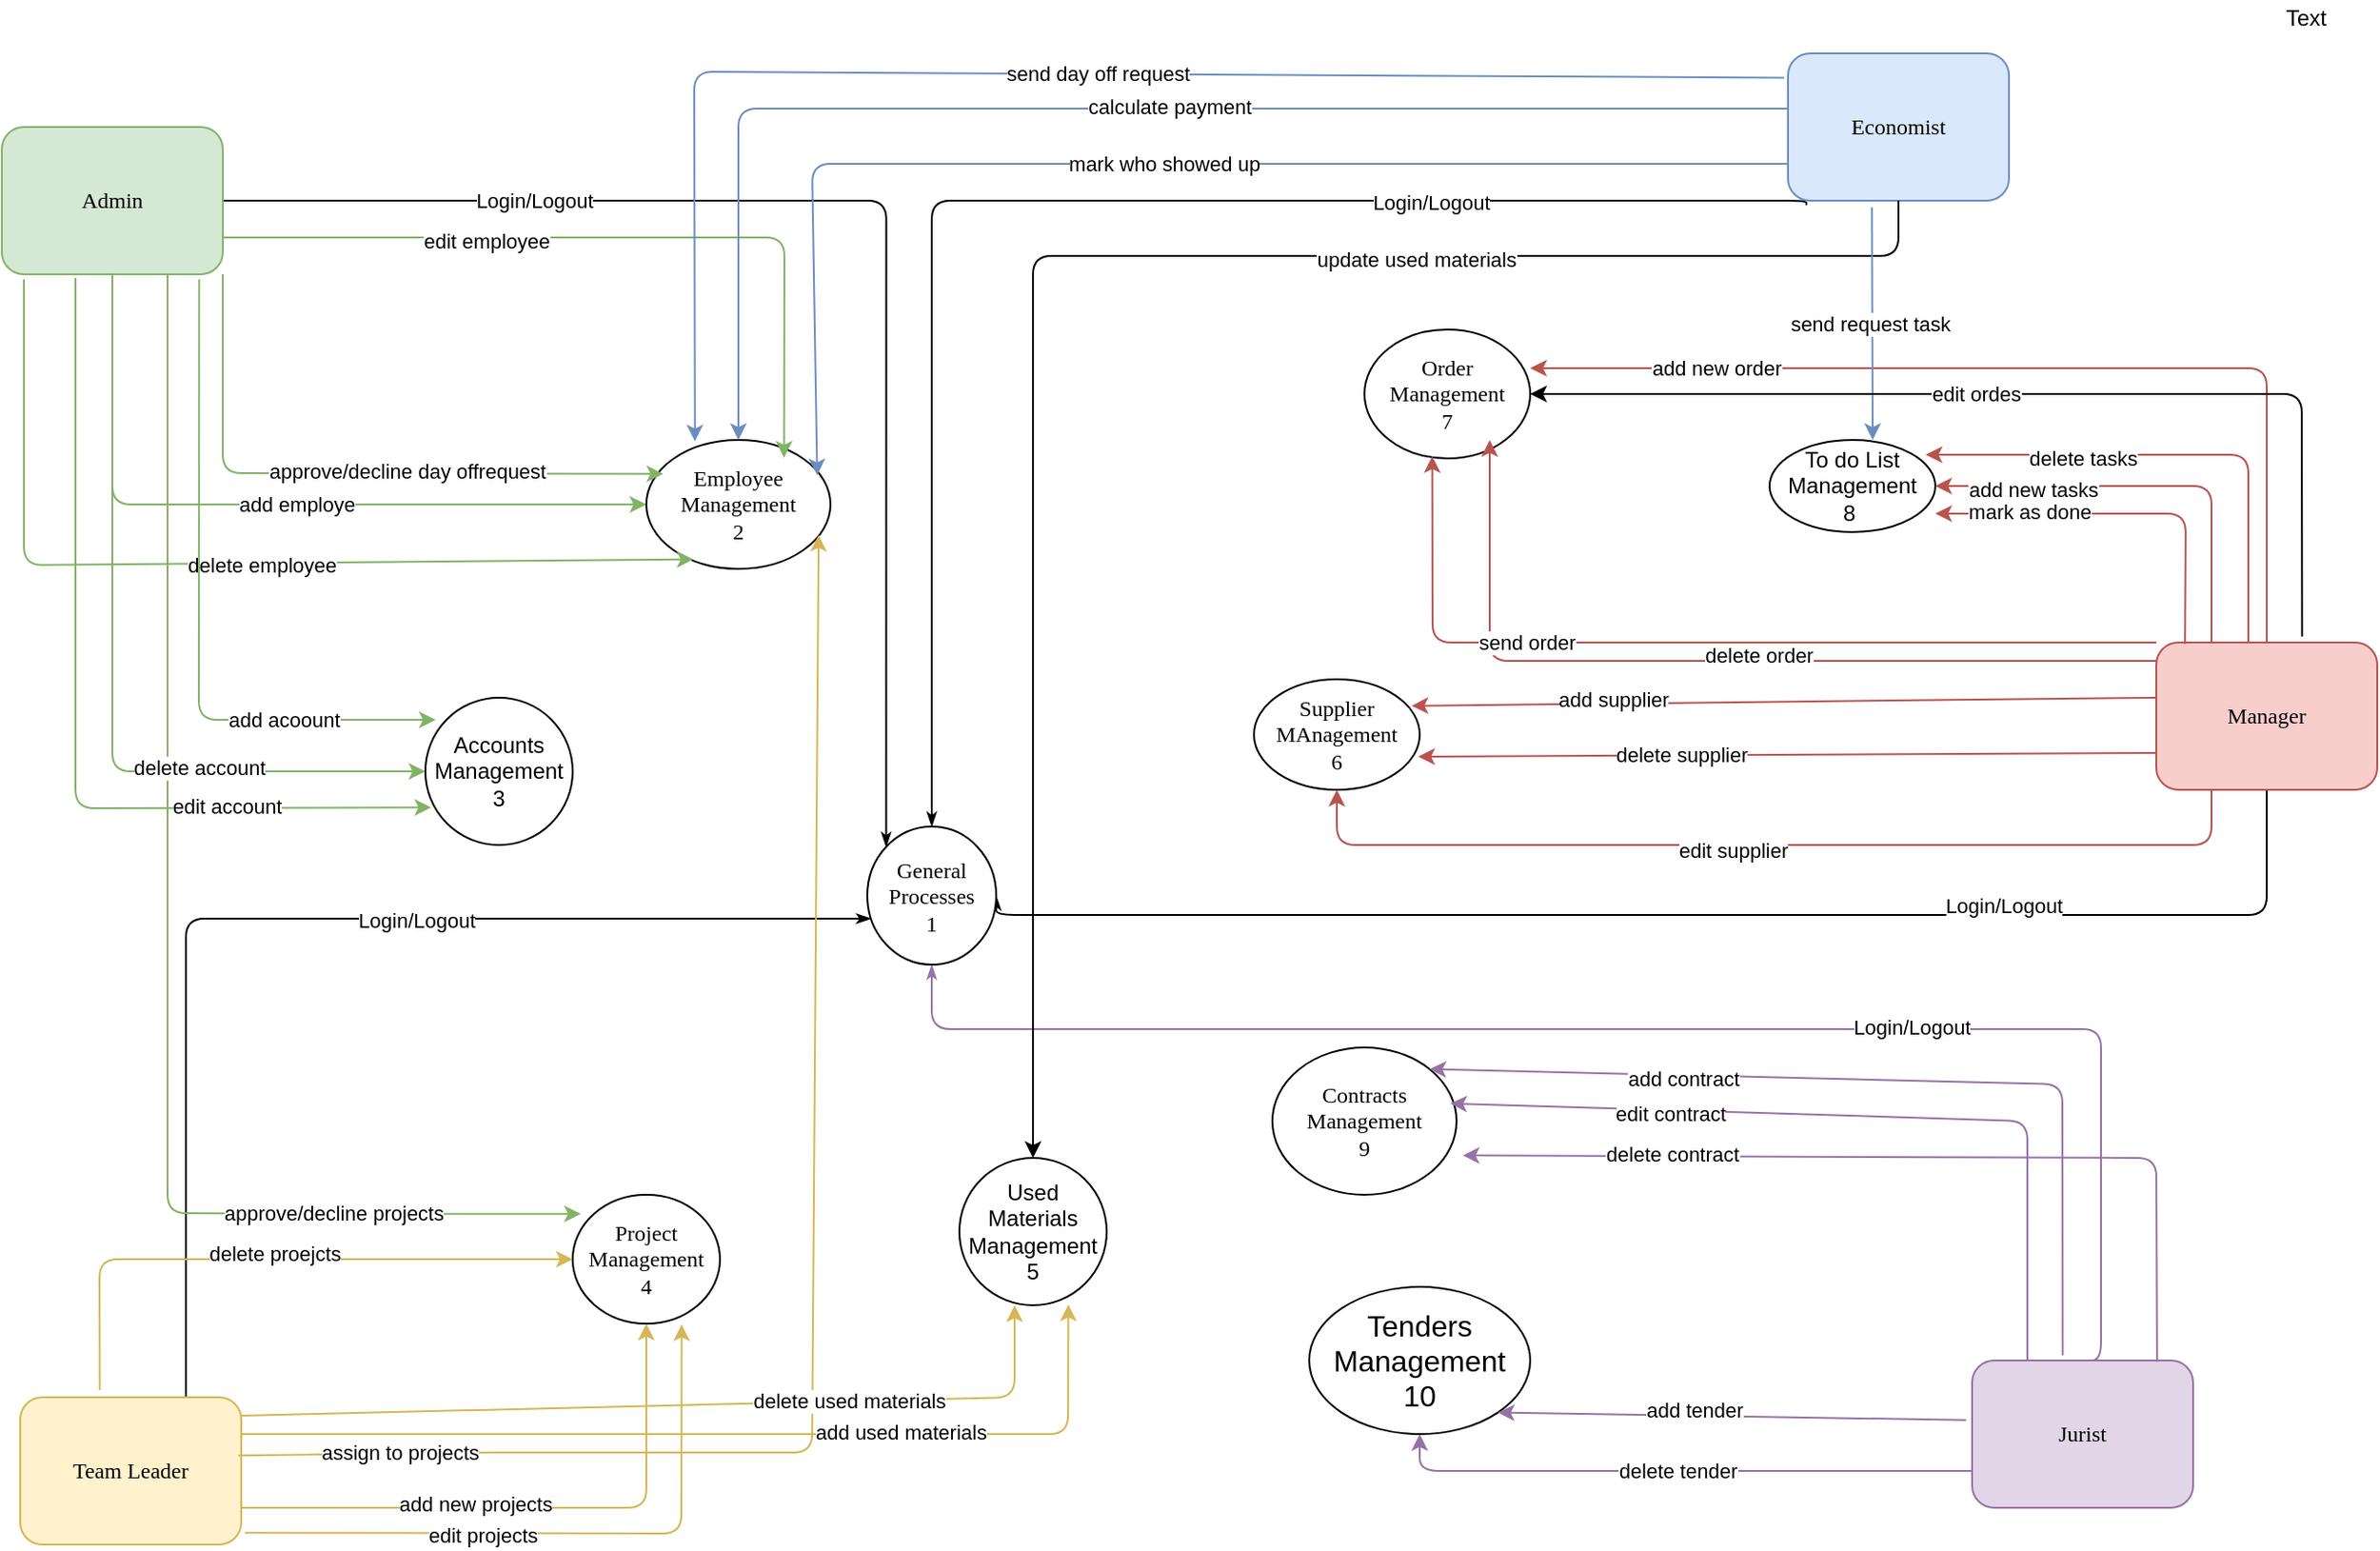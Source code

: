 <mxfile version="13.1.7" type="device"><diagram name="Page-1" id="8ce9d11a-91a2-4d17-14d8-a56ed91bf033"><mxGraphModel dx="1038" dy="1348" grid="1" gridSize="10" guides="1" tooltips="1" connect="1" arrows="1" fold="1" page="1" pageScale="1" pageWidth="1100" pageHeight="850" background="#ffffff" math="0" shadow="0"><root><mxCell id="0"/><mxCell id="1" parent="0"/><mxCell id="17ea667e15c223fc-29" style="edgeStyle=orthogonalEdgeStyle;rounded=1;html=1;labelBackgroundColor=none;startArrow=none;startFill=0;startSize=5;endArrow=classicThin;endFill=1;endSize=5;jettySize=auto;orthogonalLoop=1;strokeWidth=1;fontFamily=Verdana;fontSize=8;entryX=0;entryY=0;entryDx=0;entryDy=0;" parent="1" source="17ea667e15c223fc-2" target="17ea667e15c223fc-21" edge="1"><mxGeometry relative="1" as="geometry"/></mxCell><mxCell id="u9_Y3PM033BCgqTpTl6t-1" value="Login/Logout" style="edgeLabel;html=1;align=center;verticalAlign=middle;resizable=0;points=[];" vertex="1" connectable="0" parent="17ea667e15c223fc-29"><mxGeometry x="-0.129" y="-1" relative="1" as="geometry"><mxPoint x="-141" y="-1" as="offset"/></mxGeometry></mxCell><mxCell id="17ea667e15c223fc-2" value="Admin" style="rounded=1;whiteSpace=wrap;html=1;shadow=0;labelBackgroundColor=none;strokeWidth=1;fontFamily=Verdana;fontSize=12;align=center;fillColor=#d5e8d4;strokeColor=#82b366;" parent="1" vertex="1"><mxGeometry x="30" y="50" width="120" height="80" as="geometry"/></mxCell><mxCell id="17ea667e15c223fc-3" value="Employee&lt;br&gt;Management&lt;br&gt;2" style="ellipse;whiteSpace=wrap;html=1;rounded=1;shadow=0;labelBackgroundColor=none;strokeWidth=1;fontFamily=Verdana;fontSize=12;align=center;" parent="1" vertex="1"><mxGeometry x="380" y="220" width="100" height="70" as="geometry"/></mxCell><mxCell id="17ea667e15c223fc-38" style="edgeStyle=orthogonalEdgeStyle;rounded=1;html=1;labelBackgroundColor=none;startArrow=none;startFill=0;startSize=5;endArrow=classicThin;endFill=1;endSize=5;jettySize=auto;orthogonalLoop=1;strokeWidth=1;fontFamily=Verdana;fontSize=8;" parent="1" source="17ea667e15c223fc-7" target="17ea667e15c223fc-21" edge="1"><mxGeometry relative="1" as="geometry"><Array as="points"><mxPoint x="130" y="480"/></Array></mxGeometry></mxCell><mxCell id="u9_Y3PM033BCgqTpTl6t-5" value="Login/Logout" style="edgeLabel;html=1;align=center;verticalAlign=middle;resizable=0;points=[];" vertex="1" connectable="0" parent="17ea667e15c223fc-38"><mxGeometry x="0.219" y="-1" relative="1" as="geometry"><mxPoint as="offset"/></mxGeometry></mxCell><mxCell id="17ea667e15c223fc-7" value="Team Leader" style="rounded=1;whiteSpace=wrap;html=1;shadow=0;labelBackgroundColor=none;strokeWidth=1;fontFamily=Verdana;fontSize=12;align=center;fillColor=#fff2cc;strokeColor=#d6b656;" parent="1" vertex="1"><mxGeometry x="40" y="740" width="120" height="80" as="geometry"/></mxCell><mxCell id="17ea667e15c223fc-10" value="Order Management&lt;br&gt;7" style="ellipse;whiteSpace=wrap;html=1;rounded=1;shadow=0;labelBackgroundColor=none;strokeWidth=1;fontFamily=Verdana;fontSize=12;align=center;" parent="1" vertex="1"><mxGeometry x="770" y="160" width="90" height="70" as="geometry"/></mxCell><mxCell id="17ea667e15c223fc-44" style="edgeStyle=orthogonalEdgeStyle;rounded=1;html=1;labelBackgroundColor=none;startArrow=none;startFill=0;startSize=5;endArrow=classicThin;endFill=1;endSize=5;jettySize=auto;orthogonalLoop=1;strokeWidth=1;fontFamily=Verdana;fontSize=8;entryX=0.5;entryY=0;entryDx=0;entryDy=0;exitX=0.083;exitY=1.03;exitDx=0;exitDy=0;exitPerimeter=0;" parent="1" source="17ea667e15c223fc-14" target="17ea667e15c223fc-21" edge="1"><mxGeometry relative="1" as="geometry"><mxPoint x="560" y="420" as="targetPoint"/><Array as="points"><mxPoint x="1010" y="90"/><mxPoint x="535" y="90"/></Array></mxGeometry></mxCell><mxCell id="u9_Y3PM033BCgqTpTl6t-2" value="Login/Logout" style="edgeLabel;html=1;align=center;verticalAlign=middle;resizable=0;points=[];" vertex="1" connectable="0" parent="17ea667e15c223fc-44"><mxGeometry x="-0.493" y="1" relative="1" as="geometry"><mxPoint as="offset"/></mxGeometry></mxCell><mxCell id="17ea667e15c223fc-14" value="Economist" style="rounded=1;whiteSpace=wrap;html=1;shadow=0;labelBackgroundColor=none;strokeWidth=1;fontFamily=Verdana;fontSize=12;align=center;fillColor=#dae8fc;strokeColor=#6c8ebf;" parent="1" vertex="1"><mxGeometry x="1000" y="10" width="120" height="80" as="geometry"/></mxCell><mxCell id="17ea667e15c223fc-15" value="Contracts&lt;br&gt;Management&lt;br&gt;9" style="ellipse;whiteSpace=wrap;html=1;rounded=1;shadow=0;labelBackgroundColor=none;strokeWidth=1;fontFamily=Verdana;fontSize=12;align=center;" parent="1" vertex="1"><mxGeometry x="720" y="550" width="100" height="80" as="geometry"/></mxCell><mxCell id="17ea667e15c223fc-53" style="edgeStyle=orthogonalEdgeStyle;rounded=1;html=1;labelBackgroundColor=none;startArrow=none;startFill=0;startSize=5;endArrow=classicThin;endFill=1;endSize=5;jettySize=auto;orthogonalLoop=1;strokeColor=#9673a6;strokeWidth=1;fontFamily=Verdana;fontSize=8;fontColor=#000000;exitX=0.5;exitY=0;exitDx=0;exitDy=0;entryX=0.5;entryY=1;entryDx=0;entryDy=0;exitPerimeter=0;fillColor=#e1d5e7;" parent="1" source="17ea667e15c223fc-23" target="17ea667e15c223fc-21" edge="1"><mxGeometry relative="1" as="geometry"><mxPoint x="660" y="270" as="targetPoint"/><Array as="points"><mxPoint x="1170" y="720"/><mxPoint x="1170" y="540"/><mxPoint x="535" y="540"/></Array></mxGeometry></mxCell><mxCell id="u9_Y3PM033BCgqTpTl6t-3" value="Login/Logout" style="edgeLabel;html=1;align=center;verticalAlign=middle;resizable=0;points=[];" vertex="1" connectable="0" parent="17ea667e15c223fc-53"><mxGeometry x="-0.319" y="-1" relative="1" as="geometry"><mxPoint as="offset"/></mxGeometry></mxCell><mxCell id="17ea667e15c223fc-17" value="Supplier MAnagement&lt;br&gt;6" style="ellipse;whiteSpace=wrap;html=1;rounded=1;shadow=0;labelBackgroundColor=none;strokeWidth=1;fontFamily=Verdana;fontSize=12;align=center;" parent="1" vertex="1"><mxGeometry x="710" y="350" width="90" height="60" as="geometry"/></mxCell><mxCell id="17ea667e15c223fc-47" style="edgeStyle=orthogonalEdgeStyle;rounded=1;html=1;labelBackgroundColor=none;startArrow=none;startFill=0;startSize=5;endArrow=classicThin;endFill=1;endSize=5;jettySize=auto;orthogonalLoop=1;strokeWidth=1;fontFamily=Verdana;fontSize=8;entryX=1;entryY=0.5;entryDx=0;entryDy=0;exitX=0.5;exitY=1;exitDx=0;exitDy=0;" parent="1" source="17ea667e15c223fc-22" target="17ea667e15c223fc-21" edge="1"><mxGeometry relative="1" as="geometry"><mxPoint x="780" y="420" as="sourcePoint"/><Array as="points"><mxPoint x="1050" y="478"/><mxPoint x="780" y="478"/></Array></mxGeometry></mxCell><mxCell id="u9_Y3PM033BCgqTpTl6t-4" value="Login/Logout" style="edgeLabel;html=1;align=center;verticalAlign=middle;resizable=0;points=[];" vertex="1" connectable="0" parent="17ea667e15c223fc-47"><mxGeometry x="-0.288" y="125" relative="1" as="geometry"><mxPoint x="62" y="-130" as="offset"/></mxGeometry></mxCell><mxCell id="17ea667e15c223fc-21" value="General Processes&lt;br&gt;1" style="ellipse;whiteSpace=wrap;html=1;rounded=1;shadow=0;labelBackgroundColor=none;strokeWidth=1;fontFamily=Verdana;fontSize=12;align=center;" parent="1" vertex="1"><mxGeometry x="500" y="430" width="70" height="75" as="geometry"/></mxCell><mxCell id="17ea667e15c223fc-22" value="Manager" style="rounded=1;whiteSpace=wrap;html=1;shadow=0;labelBackgroundColor=none;strokeWidth=1;fontFamily=Verdana;fontSize=12;align=center;fillColor=#f8cecc;strokeColor=#b85450;" parent="1" vertex="1"><mxGeometry x="1200" y="330" width="120" height="80" as="geometry"/></mxCell><mxCell id="17ea667e15c223fc-23" value="Jurist" style="rounded=1;whiteSpace=wrap;html=1;shadow=0;labelBackgroundColor=none;strokeWidth=1;fontFamily=Verdana;fontSize=12;align=center;fillColor=#e1d5e7;strokeColor=#9673a6;" parent="1" vertex="1"><mxGeometry x="1100" y="720" width="120" height="80" as="geometry"/></mxCell><mxCell id="17ea667e15c223fc-25" value="Project Management&lt;br&gt;4" style="ellipse;whiteSpace=wrap;html=1;rounded=1;shadow=0;labelBackgroundColor=none;strokeWidth=1;fontFamily=Verdana;fontSize=12;align=center;" parent="1" vertex="1"><mxGeometry x="340" y="630" width="80" height="70" as="geometry"/></mxCell><mxCell id="u9_Y3PM033BCgqTpTl6t-7" value="" style="endArrow=classic;html=1;exitX=0.5;exitY=1;exitDx=0;exitDy=0;fillColor=#d5e8d4;strokeColor=#82b366;entryX=0;entryY=0.5;entryDx=0;entryDy=0;" edge="1" parent="1" source="17ea667e15c223fc-2" target="17ea667e15c223fc-3"><mxGeometry width="50" height="50" relative="1" as="geometry"><mxPoint x="450" y="320" as="sourcePoint"/><mxPoint x="240" y="260" as="targetPoint"/><Array as="points"><mxPoint x="90" y="255"/></Array></mxGeometry></mxCell><mxCell id="u9_Y3PM033BCgqTpTl6t-8" value="add employe" style="edgeLabel;html=1;align=center;verticalAlign=middle;resizable=0;points=[];" vertex="1" connectable="0" parent="u9_Y3PM033BCgqTpTl6t-7"><mxGeometry x="-0.095" y="38" relative="1" as="geometry"><mxPoint x="37" y="38" as="offset"/></mxGeometry></mxCell><mxCell id="u9_Y3PM033BCgqTpTl6t-9" value="" style="endArrow=classic;html=1;exitX=1;exitY=0.75;exitDx=0;exitDy=0;entryX=0.748;entryY=0.137;entryDx=0;entryDy=0;entryPerimeter=0;fillColor=#d5e8d4;strokeColor=#82b366;" edge="1" parent="1" source="17ea667e15c223fc-2" target="17ea667e15c223fc-3"><mxGeometry width="50" height="50" relative="1" as="geometry"><mxPoint x="450" y="320" as="sourcePoint"/><mxPoint x="500" y="270" as="targetPoint"/><Array as="points"><mxPoint x="455" y="110"/></Array></mxGeometry></mxCell><mxCell id="u9_Y3PM033BCgqTpTl6t-10" value="edit employee" style="edgeLabel;html=1;align=center;verticalAlign=middle;resizable=0;points=[];" vertex="1" connectable="0" parent="u9_Y3PM033BCgqTpTl6t-9"><mxGeometry x="-0.328" y="-2" relative="1" as="geometry"><mxPoint as="offset"/></mxGeometry></mxCell><mxCell id="u9_Y3PM033BCgqTpTl6t-11" value="" style="endArrow=classic;html=1;exitX=0.1;exitY=1.035;exitDx=0;exitDy=0;exitPerimeter=0;fillColor=#d5e8d4;strokeColor=#82b366;entryX=0.256;entryY=0.926;entryDx=0;entryDy=0;entryPerimeter=0;" edge="1" parent="1" source="17ea667e15c223fc-2" target="17ea667e15c223fc-3"><mxGeometry width="50" height="50" relative="1" as="geometry"><mxPoint x="450" y="320" as="sourcePoint"/><mxPoint x="260" y="288" as="targetPoint"/><Array as="points"><mxPoint x="42" y="288"/></Array></mxGeometry></mxCell><mxCell id="u9_Y3PM033BCgqTpTl6t-13" value="delete employee" style="edgeLabel;html=1;align=center;verticalAlign=middle;resizable=0;points=[];" vertex="1" connectable="0" parent="u9_Y3PM033BCgqTpTl6t-11"><mxGeometry x="-0.168" y="68" relative="1" as="geometry"><mxPoint x="69" y="68" as="offset"/></mxGeometry></mxCell><mxCell id="u9_Y3PM033BCgqTpTl6t-14" value="" style="endArrow=classic;html=1;exitX=0.987;exitY=0.395;exitDx=0;exitDy=0;exitPerimeter=0;entryX=0.936;entryY=0.737;entryDx=0;entryDy=0;fillColor=#fff2cc;strokeColor=#d6b656;entryPerimeter=0;" edge="1" parent="1" source="17ea667e15c223fc-7" target="17ea667e15c223fc-3"><mxGeometry width="50" height="50" relative="1" as="geometry"><mxPoint x="450" y="520" as="sourcePoint"/><mxPoint x="500" y="470" as="targetPoint"/><Array as="points"><mxPoint x="290" y="770"/><mxPoint x="470" y="770"/></Array></mxGeometry></mxCell><mxCell id="u9_Y3PM033BCgqTpTl6t-15" value="assign to projects" style="edgeLabel;html=1;align=center;verticalAlign=middle;resizable=0;points=[];" vertex="1" connectable="0" parent="u9_Y3PM033BCgqTpTl6t-14"><mxGeometry x="-0.844" y="1" relative="1" as="geometry"><mxPoint x="24.58" y="-0.03" as="offset"/></mxGeometry></mxCell><mxCell id="u9_Y3PM033BCgqTpTl6t-17" value="" style="endArrow=classic;html=1;exitX=1;exitY=0.75;exitDx=0;exitDy=0;entryX=0.5;entryY=1;entryDx=0;entryDy=0;fillColor=#fff2cc;strokeColor=#d6b656;" edge="1" parent="1" source="17ea667e15c223fc-7" target="17ea667e15c223fc-25"><mxGeometry width="50" height="50" relative="1" as="geometry"><mxPoint x="450" y="720" as="sourcePoint"/><mxPoint x="500" y="670" as="targetPoint"/><Array as="points"><mxPoint x="380" y="800"/></Array></mxGeometry></mxCell><mxCell id="u9_Y3PM033BCgqTpTl6t-18" value="add new projects" style="edgeLabel;html=1;align=center;verticalAlign=middle;resizable=0;points=[];" vertex="1" connectable="0" parent="u9_Y3PM033BCgqTpTl6t-17"><mxGeometry x="-0.21" y="2" relative="1" as="geometry"><mxPoint as="offset"/></mxGeometry></mxCell><mxCell id="u9_Y3PM033BCgqTpTl6t-19" value="" style="endArrow=classic;html=1;exitX=1.017;exitY=0.92;exitDx=0;exitDy=0;exitPerimeter=0;entryX=0.74;entryY=1.006;entryDx=0;entryDy=0;entryPerimeter=0;fillColor=#fff2cc;strokeColor=#d6b656;" edge="1" parent="1" source="17ea667e15c223fc-7" target="17ea667e15c223fc-25"><mxGeometry width="50" height="50" relative="1" as="geometry"><mxPoint x="450" y="620" as="sourcePoint"/><mxPoint x="500" y="570" as="targetPoint"/><Array as="points"><mxPoint x="399" y="814"/></Array></mxGeometry></mxCell><mxCell id="u9_Y3PM033BCgqTpTl6t-20" value="edit projects" style="edgeLabel;html=1;align=center;verticalAlign=middle;resizable=0;points=[];" vertex="1" connectable="0" parent="u9_Y3PM033BCgqTpTl6t-19"><mxGeometry x="-0.439" y="-1" relative="1" as="geometry"><mxPoint x="29.96" as="offset"/></mxGeometry></mxCell><mxCell id="u9_Y3PM033BCgqTpTl6t-21" value="" style="endArrow=classic;html=1;exitX=0.36;exitY=-0.05;exitDx=0;exitDy=0;exitPerimeter=0;entryX=0;entryY=0.5;entryDx=0;entryDy=0;fillColor=#fff2cc;strokeColor=#d6b656;" edge="1" parent="1" source="17ea667e15c223fc-7" target="17ea667e15c223fc-25"><mxGeometry width="50" height="50" relative="1" as="geometry"><mxPoint x="450" y="620" as="sourcePoint"/><mxPoint x="500" y="570" as="targetPoint"/><Array as="points"><mxPoint x="83" y="665"/></Array></mxGeometry></mxCell><mxCell id="u9_Y3PM033BCgqTpTl6t-22" value="delete proejcts" style="edgeLabel;html=1;align=center;verticalAlign=middle;resizable=0;points=[];" vertex="1" connectable="0" parent="u9_Y3PM033BCgqTpTl6t-21"><mxGeometry x="0.009" y="3" relative="1" as="geometry"><mxPoint as="offset"/></mxGeometry></mxCell><mxCell id="u9_Y3PM033BCgqTpTl6t-23" value="" style="endArrow=classic;html=1;exitX=0.75;exitY=1;exitDx=0;exitDy=0;entryX=0.055;entryY=0.149;entryDx=0;entryDy=0;entryPerimeter=0;fillColor=#d5e8d4;strokeColor=#82b366;" edge="1" parent="1" source="17ea667e15c223fc-2" target="17ea667e15c223fc-25"><mxGeometry width="50" height="50" relative="1" as="geometry"><mxPoint x="450" y="220" as="sourcePoint"/><mxPoint x="500" y="170" as="targetPoint"/><Array as="points"><mxPoint x="120" y="640"/></Array></mxGeometry></mxCell><mxCell id="u9_Y3PM033BCgqTpTl6t-24" value="approve/decline projects" style="edgeLabel;html=1;align=center;verticalAlign=middle;resizable=0;points=[];" vertex="1" connectable="0" parent="u9_Y3PM033BCgqTpTl6t-23"><mxGeometry x="0.389" y="90" relative="1" as="geometry"><mxPoint x="90" y="90" as="offset"/></mxGeometry></mxCell><mxCell id="u9_Y3PM033BCgqTpTl6t-26" value="&lt;font style=&quot;font-size: 16px&quot;&gt;Tenders&lt;br&gt;Management&lt;br&gt;10&lt;br&gt;&lt;/font&gt;" style="ellipse;whiteSpace=wrap;html=1;" vertex="1" parent="1"><mxGeometry x="740" y="680" width="120" height="80" as="geometry"/></mxCell><mxCell id="u9_Y3PM033BCgqTpTl6t-27" value="To do List&lt;br&gt;Management&lt;br&gt;8&amp;nbsp;" style="ellipse;whiteSpace=wrap;html=1;" vertex="1" parent="1"><mxGeometry x="990" y="220" width="90" height="50" as="geometry"/></mxCell><mxCell id="u9_Y3PM033BCgqTpTl6t-28" value="" style="endArrow=classic;html=1;entryX=0.5;entryY=0;entryDx=0;entryDy=0;fillColor=#dae8fc;strokeColor=#6c8ebf;" edge="1" parent="1" target="17ea667e15c223fc-3"><mxGeometry width="50" height="50" relative="1" as="geometry"><mxPoint x="1000" y="40" as="sourcePoint"/><mxPoint x="470" y="200" as="targetPoint"/><Array as="points"><mxPoint x="430" y="40"/></Array></mxGeometry></mxCell><mxCell id="u9_Y3PM033BCgqTpTl6t-29" value="calculate payment" style="edgeLabel;html=1;align=center;verticalAlign=middle;resizable=0;points=[];" vertex="1" connectable="0" parent="u9_Y3PM033BCgqTpTl6t-28"><mxGeometry x="-0.103" y="-1" relative="1" as="geometry"><mxPoint as="offset"/></mxGeometry></mxCell><mxCell id="u9_Y3PM033BCgqTpTl6t-30" value="Text" style="text;html=1;align=center;verticalAlign=middle;resizable=0;points=[];autosize=1;" vertex="1" parent="1"><mxGeometry x="1261" y="-19" width="40" height="20" as="geometry"/></mxCell><mxCell id="u9_Y3PM033BCgqTpTl6t-31" value="" style="endArrow=classic;html=1;exitX=0;exitY=0.75;exitDx=0;exitDy=0;entryX=0.928;entryY=0.274;entryDx=0;entryDy=0;entryPerimeter=0;fillColor=#dae8fc;strokeColor=#6c8ebf;" edge="1" parent="1" source="17ea667e15c223fc-14" target="17ea667e15c223fc-3"><mxGeometry width="50" height="50" relative="1" as="geometry"><mxPoint x="540" y="250" as="sourcePoint"/><mxPoint x="590" y="200" as="targetPoint"/><Array as="points"><mxPoint x="470" y="70"/></Array></mxGeometry></mxCell><mxCell id="u9_Y3PM033BCgqTpTl6t-32" value="mark who showed up" style="edgeLabel;html=1;align=center;verticalAlign=middle;resizable=0;points=[];" vertex="1" connectable="0" parent="u9_Y3PM033BCgqTpTl6t-31"><mxGeometry x="0.091" relative="1" as="geometry"><mxPoint x="42" as="offset"/></mxGeometry></mxCell><mxCell id="u9_Y3PM033BCgqTpTl6t-33" value="Used Materials&lt;br&gt;Management&lt;br&gt;5" style="ellipse;whiteSpace=wrap;html=1;aspect=fixed;" vertex="1" parent="1"><mxGeometry x="550" y="610" width="80" height="80" as="geometry"/></mxCell><mxCell id="u9_Y3PM033BCgqTpTl6t-34" value="" style="endArrow=classic;html=1;exitX=1;exitY=0.25;exitDx=0;exitDy=0;entryX=0.74;entryY=0.995;entryDx=0;entryDy=0;entryPerimeter=0;fillColor=#fff2cc;strokeColor=#d6b656;" edge="1" parent="1" source="17ea667e15c223fc-7" target="u9_Y3PM033BCgqTpTl6t-33"><mxGeometry width="50" height="50" relative="1" as="geometry"><mxPoint x="240" y="570" as="sourcePoint"/><mxPoint x="290" y="520" as="targetPoint"/><Array as="points"><mxPoint x="609" y="760"/></Array></mxGeometry></mxCell><mxCell id="u9_Y3PM033BCgqTpTl6t-35" value="add used materials" style="edgeLabel;html=1;align=center;verticalAlign=middle;resizable=0;points=[];" vertex="1" connectable="0" parent="u9_Y3PM033BCgqTpTl6t-34"><mxGeometry x="0.379" y="1" relative="1" as="geometry"><mxPoint as="offset"/></mxGeometry></mxCell><mxCell id="u9_Y3PM033BCgqTpTl6t-36" value="" style="endArrow=classic;html=1;exitX=0;exitY=0.375;exitDx=0;exitDy=0;entryX=0.951;entryY=0.24;entryDx=0;entryDy=0;entryPerimeter=0;exitPerimeter=0;fillColor=#f8cecc;strokeColor=#b85450;" edge="1" parent="1" source="17ea667e15c223fc-22" target="17ea667e15c223fc-17"><mxGeometry width="50" height="50" relative="1" as="geometry"><mxPoint x="830" y="370" as="sourcePoint"/><mxPoint x="880" y="320" as="targetPoint"/></mxGeometry></mxCell><mxCell id="u9_Y3PM033BCgqTpTl6t-37" value="add supplier" style="edgeLabel;html=1;align=center;verticalAlign=middle;resizable=0;points=[];" vertex="1" connectable="0" parent="u9_Y3PM033BCgqTpTl6t-36"><mxGeometry x="0.459" y="-2" relative="1" as="geometry"><mxPoint as="offset"/></mxGeometry></mxCell><mxCell id="u9_Y3PM033BCgqTpTl6t-38" value="" style="endArrow=classic;html=1;exitX=0.25;exitY=1;exitDx=0;exitDy=0;entryX=0.5;entryY=1;entryDx=0;entryDy=0;fillColor=#f8cecc;strokeColor=#b85450;" edge="1" parent="1" source="17ea667e15c223fc-22" target="17ea667e15c223fc-17"><mxGeometry width="50" height="50" relative="1" as="geometry"><mxPoint x="830" y="370" as="sourcePoint"/><mxPoint x="880" y="320" as="targetPoint"/><Array as="points"><mxPoint x="1230" y="440"/><mxPoint x="755" y="440"/></Array></mxGeometry></mxCell><mxCell id="u9_Y3PM033BCgqTpTl6t-39" value="edit supplier" style="edgeLabel;html=1;align=center;verticalAlign=middle;resizable=0;points=[];" vertex="1" connectable="0" parent="u9_Y3PM033BCgqTpTl6t-38"><mxGeometry x="0.086" y="3" relative="1" as="geometry"><mxPoint as="offset"/></mxGeometry></mxCell><mxCell id="u9_Y3PM033BCgqTpTl6t-40" value="" style="endArrow=classic;html=1;exitX=0;exitY=0.75;exitDx=0;exitDy=0;entryX=0.991;entryY=0.7;entryDx=0;entryDy=0;entryPerimeter=0;fillColor=#f8cecc;strokeColor=#b85450;" edge="1" parent="1" source="17ea667e15c223fc-22" target="17ea667e15c223fc-17"><mxGeometry width="50" height="50" relative="1" as="geometry"><mxPoint x="830" y="370" as="sourcePoint"/><mxPoint x="880" y="320" as="targetPoint"/></mxGeometry></mxCell><mxCell id="u9_Y3PM033BCgqTpTl6t-41" value="delete supplier" style="edgeLabel;html=1;align=center;verticalAlign=middle;resizable=0;points=[];" vertex="1" connectable="0" parent="u9_Y3PM033BCgqTpTl6t-40"><mxGeometry x="0.29" y="-1" relative="1" as="geometry"><mxPoint as="offset"/></mxGeometry></mxCell><mxCell id="u9_Y3PM033BCgqTpTl6t-42" value="" style="endArrow=classic;html=1;exitX=0.5;exitY=0;exitDx=0;exitDy=0;fillColor=#f8cecc;strokeColor=#b85450;" edge="1" parent="1" source="17ea667e15c223fc-22"><mxGeometry width="50" height="50" relative="1" as="geometry"><mxPoint x="830" y="370" as="sourcePoint"/><mxPoint x="860" y="181" as="targetPoint"/><Array as="points"><mxPoint x="1260" y="181"/></Array></mxGeometry></mxCell><mxCell id="u9_Y3PM033BCgqTpTl6t-47" value="add new order" style="edgeLabel;html=1;align=center;verticalAlign=middle;resizable=0;points=[];" vertex="1" connectable="0" parent="u9_Y3PM033BCgqTpTl6t-42"><mxGeometry x="0.633" relative="1" as="geometry"><mxPoint as="offset"/></mxGeometry></mxCell><mxCell id="u9_Y3PM033BCgqTpTl6t-43" value="" style="endArrow=classic;html=1;entryX=0.375;entryY=1;entryDx=0;entryDy=0;entryPerimeter=0;fillColor=#fff2cc;strokeColor=#d6b656;" edge="1" parent="1" target="u9_Y3PM033BCgqTpTl6t-33"><mxGeometry width="50" height="50" relative="1" as="geometry"><mxPoint x="160" y="750" as="sourcePoint"/><mxPoint x="610" y="820" as="targetPoint"/><Array as="points"><mxPoint x="580" y="740"/></Array></mxGeometry></mxCell><mxCell id="u9_Y3PM033BCgqTpTl6t-44" value="delete used materials" style="edgeLabel;html=1;align=center;verticalAlign=middle;resizable=0;points=[];" vertex="1" connectable="0" parent="u9_Y3PM033BCgqTpTl6t-43"><mxGeometry x="0.403" relative="1" as="geometry"><mxPoint as="offset"/></mxGeometry></mxCell><mxCell id="u9_Y3PM033BCgqTpTl6t-45" value="" style="endArrow=classic;html=1;exitX=0.5;exitY=1;exitDx=0;exitDy=0;entryX=0.5;entryY=0;entryDx=0;entryDy=0;" edge="1" parent="1" source="17ea667e15c223fc-14" target="u9_Y3PM033BCgqTpTl6t-33"><mxGeometry width="50" height="50" relative="1" as="geometry"><mxPoint x="560" y="170" as="sourcePoint"/><mxPoint x="610" y="120" as="targetPoint"/><Array as="points"><mxPoint x="1060" y="120"/><mxPoint x="590" y="120"/></Array></mxGeometry></mxCell><mxCell id="u9_Y3PM033BCgqTpTl6t-46" value="update used materials" style="edgeLabel;html=1;align=center;verticalAlign=middle;resizable=0;points=[];" vertex="1" connectable="0" parent="u9_Y3PM033BCgqTpTl6t-45"><mxGeometry x="-0.409" y="2" relative="1" as="geometry"><mxPoint as="offset"/></mxGeometry></mxCell><mxCell id="u9_Y3PM033BCgqTpTl6t-48" value="Accounts Management&lt;br&gt;3" style="ellipse;whiteSpace=wrap;html=1;aspect=fixed;" vertex="1" parent="1"><mxGeometry x="260" y="360" width="80" height="80" as="geometry"/></mxCell><mxCell id="u9_Y3PM033BCgqTpTl6t-49" value="" style="endArrow=classic;html=1;exitX=0.893;exitY=1.035;exitDx=0;exitDy=0;entryX=0.07;entryY=0.15;entryDx=0;entryDy=0;entryPerimeter=0;exitPerimeter=0;fillColor=#d5e8d4;strokeColor=#82b366;" edge="1" parent="1" source="17ea667e15c223fc-2" target="u9_Y3PM033BCgqTpTl6t-48"><mxGeometry width="50" height="50" relative="1" as="geometry"><mxPoint x="560" y="270" as="sourcePoint"/><mxPoint x="610" y="220" as="targetPoint"/><Array as="points"><mxPoint x="137" y="372"/></Array></mxGeometry></mxCell><mxCell id="u9_Y3PM033BCgqTpTl6t-50" value="add acoount" style="edgeLabel;html=1;align=center;verticalAlign=middle;resizable=0;points=[];" vertex="1" connectable="0" parent="u9_Y3PM033BCgqTpTl6t-49"><mxGeometry x="0.353" y="36" relative="1" as="geometry"><mxPoint x="36" y="36" as="offset"/></mxGeometry></mxCell><mxCell id="u9_Y3PM033BCgqTpTl6t-51" value="" style="endArrow=classic;html=1;entryX=0.04;entryY=0.745;entryDx=0;entryDy=0;entryPerimeter=0;fillColor=#d5e8d4;strokeColor=#82b366;" edge="1" parent="1" target="u9_Y3PM033BCgqTpTl6t-48"><mxGeometry width="50" height="50" relative="1" as="geometry"><mxPoint x="70" y="132" as="sourcePoint"/><mxPoint x="610" y="220" as="targetPoint"/><Array as="points"><mxPoint x="70" y="420"/></Array></mxGeometry></mxCell><mxCell id="u9_Y3PM033BCgqTpTl6t-52" value="edit account" style="edgeLabel;html=1;align=center;verticalAlign=middle;resizable=0;points=[];" vertex="1" connectable="0" parent="u9_Y3PM033BCgqTpTl6t-51"><mxGeometry x="0.193" y="82" relative="1" as="geometry"><mxPoint as="offset"/></mxGeometry></mxCell><mxCell id="u9_Y3PM033BCgqTpTl6t-53" value="" style="endArrow=classic;html=1;entryX=0;entryY=0.5;entryDx=0;entryDy=0;fillColor=#d5e8d4;strokeColor=#82b366;" edge="1" parent="1" target="u9_Y3PM033BCgqTpTl6t-48"><mxGeometry width="50" height="50" relative="1" as="geometry"><mxPoint x="90" y="130" as="sourcePoint"/><mxPoint x="610" y="220" as="targetPoint"/><Array as="points"><mxPoint x="90" y="400"/></Array></mxGeometry></mxCell><mxCell id="u9_Y3PM033BCgqTpTl6t-54" value="delete account" style="edgeLabel;html=1;align=center;verticalAlign=middle;resizable=0;points=[];" vertex="1" connectable="0" parent="u9_Y3PM033BCgqTpTl6t-53"><mxGeometry x="0.227" y="48" relative="1" as="geometry"><mxPoint x="47" y="46" as="offset"/></mxGeometry></mxCell><mxCell id="u9_Y3PM033BCgqTpTl6t-55" value="" style="endArrow=classic;html=1;exitX=0.25;exitY=0;exitDx=0;exitDy=0;entryX=0.966;entryY=0.38;entryDx=0;entryDy=0;entryPerimeter=0;fillColor=#e1d5e7;strokeColor=#9673a6;" edge="1" parent="1" source="17ea667e15c223fc-23" target="17ea667e15c223fc-15"><mxGeometry width="50" height="50" relative="1" as="geometry"><mxPoint x="890" y="750" as="sourcePoint"/><mxPoint x="940" y="700" as="targetPoint"/><Array as="points"><mxPoint x="1130" y="590"/></Array></mxGeometry></mxCell><mxCell id="u9_Y3PM033BCgqTpTl6t-59" value="edit contract" style="edgeLabel;html=1;align=center;verticalAlign=middle;resizable=0;points=[];" vertex="1" connectable="0" parent="u9_Y3PM033BCgqTpTl6t-55"><mxGeometry x="0.464" y="2" relative="1" as="geometry"><mxPoint as="offset"/></mxGeometry></mxCell><mxCell id="u9_Y3PM033BCgqTpTl6t-56" value="" style="endArrow=classic;html=1;exitX=0.41;exitY=-0.035;exitDx=0;exitDy=0;exitPerimeter=0;entryX=1;entryY=0;entryDx=0;entryDy=0;fillColor=#e1d5e7;strokeColor=#9673a6;" edge="1" parent="1" source="17ea667e15c223fc-23" target="17ea667e15c223fc-15"><mxGeometry width="50" height="50" relative="1" as="geometry"><mxPoint x="890" y="750" as="sourcePoint"/><mxPoint x="940" y="700" as="targetPoint"/><Array as="points"><mxPoint x="1149" y="570"/></Array></mxGeometry></mxCell><mxCell id="u9_Y3PM033BCgqTpTl6t-58" value="add contract" style="edgeLabel;html=1;align=center;verticalAlign=middle;resizable=0;points=[];" vertex="1" connectable="0" parent="u9_Y3PM033BCgqTpTl6t-56"><mxGeometry x="0.44" y="2" relative="1" as="geometry"><mxPoint as="offset"/></mxGeometry></mxCell><mxCell id="u9_Y3PM033BCgqTpTl6t-57" value="" style="endArrow=classic;html=1;exitX=0.837;exitY=0.01;exitDx=0;exitDy=0;exitPerimeter=0;entryX=1.034;entryY=0.733;entryDx=0;entryDy=0;entryPerimeter=0;fillColor=#e1d5e7;strokeColor=#9673a6;" edge="1" parent="1" source="17ea667e15c223fc-23" target="17ea667e15c223fc-15"><mxGeometry width="50" height="50" relative="1" as="geometry"><mxPoint x="890" y="750" as="sourcePoint"/><mxPoint x="940" y="700" as="targetPoint"/><Array as="points"><mxPoint x="1200" y="610"/></Array></mxGeometry></mxCell><mxCell id="u9_Y3PM033BCgqTpTl6t-60" value="delete contract" style="edgeLabel;html=1;align=center;verticalAlign=middle;resizable=0;points=[];" vertex="1" connectable="0" parent="u9_Y3PM033BCgqTpTl6t-57"><mxGeometry x="0.537" y="-1" relative="1" as="geometry"><mxPoint as="offset"/></mxGeometry></mxCell><mxCell id="u9_Y3PM033BCgqTpTl6t-61" value="" style="endArrow=classic;html=1;exitX=0;exitY=0.75;exitDx=0;exitDy=0;entryX=0.5;entryY=1;entryDx=0;entryDy=0;fillColor=#e1d5e7;strokeColor=#9673a6;" edge="1" parent="1" source="17ea667e15c223fc-23" target="u9_Y3PM033BCgqTpTl6t-26"><mxGeometry width="50" height="50" relative="1" as="geometry"><mxPoint x="890" y="750" as="sourcePoint"/><mxPoint x="940" y="700" as="targetPoint"/><Array as="points"><mxPoint x="800" y="780"/></Array></mxGeometry></mxCell><mxCell id="u9_Y3PM033BCgqTpTl6t-66" value="delete tender" style="edgeLabel;html=1;align=center;verticalAlign=middle;resizable=0;points=[];" vertex="1" connectable="0" parent="u9_Y3PM033BCgqTpTl6t-61"><mxGeometry x="-0.193" y="-1" relative="1" as="geometry"><mxPoint x="-31" y="1" as="offset"/></mxGeometry></mxCell><mxCell id="u9_Y3PM033BCgqTpTl6t-62" value="" style="endArrow=classic;html=1;exitX=-0.027;exitY=0.405;exitDx=0;exitDy=0;exitPerimeter=0;entryX=1;entryY=1;entryDx=0;entryDy=0;fillColor=#e1d5e7;strokeColor=#9673a6;" edge="1" parent="1" source="17ea667e15c223fc-23" target="u9_Y3PM033BCgqTpTl6t-26"><mxGeometry width="50" height="50" relative="1" as="geometry"><mxPoint x="890" y="750" as="sourcePoint"/><mxPoint x="940" y="700" as="targetPoint"/></mxGeometry></mxCell><mxCell id="u9_Y3PM033BCgqTpTl6t-65" value="add tender" style="edgeLabel;html=1;align=center;verticalAlign=middle;resizable=0;points=[];" vertex="1" connectable="0" parent="u9_Y3PM033BCgqTpTl6t-62"><mxGeometry x="0.164" y="-3" relative="1" as="geometry"><mxPoint as="offset"/></mxGeometry></mxCell><mxCell id="u9_Y3PM033BCgqTpTl6t-67" value="" style="endArrow=classic;html=1;exitX=0.25;exitY=0;exitDx=0;exitDy=0;entryX=1;entryY=0.5;entryDx=0;entryDy=0;fillColor=#f8cecc;strokeColor=#b85450;" edge="1" parent="1" source="17ea667e15c223fc-22" target="u9_Y3PM033BCgqTpTl6t-27"><mxGeometry width="50" height="50" relative="1" as="geometry"><mxPoint x="890" y="250" as="sourcePoint"/><mxPoint x="940" y="200" as="targetPoint"/><Array as="points"><mxPoint x="1230" y="245"/></Array></mxGeometry></mxCell><mxCell id="u9_Y3PM033BCgqTpTl6t-68" value="add new tasks" style="edgeLabel;html=1;align=center;verticalAlign=middle;resizable=0;points=[];" vertex="1" connectable="0" parent="u9_Y3PM033BCgqTpTl6t-67"><mxGeometry x="0.551" y="2" relative="1" as="geometry"><mxPoint as="offset"/></mxGeometry></mxCell><mxCell id="u9_Y3PM033BCgqTpTl6t-69" value="" style="endArrow=classic;html=1;exitX=0.13;exitY=0.01;exitDx=0;exitDy=0;exitPerimeter=0;fillColor=#f8cecc;strokeColor=#b85450;" edge="1" parent="1" source="17ea667e15c223fc-22"><mxGeometry width="50" height="50" relative="1" as="geometry"><mxPoint x="890" y="250" as="sourcePoint"/><mxPoint x="1080" y="260" as="targetPoint"/><Array as="points"><mxPoint x="1216" y="260"/></Array></mxGeometry></mxCell><mxCell id="u9_Y3PM033BCgqTpTl6t-70" value="mark as done" style="edgeLabel;html=1;align=center;verticalAlign=middle;resizable=0;points=[];" vertex="1" connectable="0" parent="u9_Y3PM033BCgqTpTl6t-69"><mxGeometry x="0.509" y="-1" relative="1" as="geometry"><mxPoint as="offset"/></mxGeometry></mxCell><mxCell id="u9_Y3PM033BCgqTpTl6t-71" value="" style="endArrow=classic;html=1;entryX=0.942;entryY=0.16;entryDx=0;entryDy=0;entryPerimeter=0;fillColor=#f8cecc;strokeColor=#b85450;" edge="1" parent="1" target="u9_Y3PM033BCgqTpTl6t-27"><mxGeometry width="50" height="50" relative="1" as="geometry"><mxPoint x="1250" y="330" as="sourcePoint"/><mxPoint x="940" y="200" as="targetPoint"/><Array as="points"><mxPoint x="1250" y="228"/><mxPoint x="1170" y="228"/></Array></mxGeometry></mxCell><mxCell id="u9_Y3PM033BCgqTpTl6t-72" value="delete tasks" style="edgeLabel;html=1;align=center;verticalAlign=middle;resizable=0;points=[];" vertex="1" connectable="0" parent="u9_Y3PM033BCgqTpTl6t-71"><mxGeometry x="0.437" y="-5" relative="1" as="geometry"><mxPoint x="7" y="7" as="offset"/></mxGeometry></mxCell><mxCell id="u9_Y3PM033BCgqTpTl6t-73" value="send request task&amp;nbsp;" style="endArrow=classic;html=1;exitX=0.38;exitY=1.045;exitDx=0;exitDy=0;exitPerimeter=0;fillColor=#dae8fc;strokeColor=#6c8ebf;" edge="1" parent="1" source="17ea667e15c223fc-14"><mxGeometry width="50" height="50" relative="1" as="geometry"><mxPoint x="890" y="250" as="sourcePoint"/><mxPoint x="1046" y="220" as="targetPoint"/></mxGeometry></mxCell><mxCell id="u9_Y3PM033BCgqTpTl6t-74" value="" style="endArrow=classic;html=1;exitX=-0.017;exitY=0.165;exitDx=0;exitDy=0;exitPerimeter=0;entryX=0.264;entryY=0.011;entryDx=0;entryDy=0;entryPerimeter=0;fillColor=#dae8fc;strokeColor=#6c8ebf;" edge="1" parent="1" source="17ea667e15c223fc-14" target="17ea667e15c223fc-3"><mxGeometry width="50" height="50" relative="1" as="geometry"><mxPoint x="620" y="250" as="sourcePoint"/><mxPoint x="670" y="200" as="targetPoint"/><Array as="points"><mxPoint x="406" y="20"/></Array></mxGeometry></mxCell><mxCell id="u9_Y3PM033BCgqTpTl6t-75" value="send day off request" style="edgeLabel;html=1;align=center;verticalAlign=middle;resizable=0;points=[];" vertex="1" connectable="0" parent="u9_Y3PM033BCgqTpTl6t-74"><mxGeometry x="-0.059" relative="1" as="geometry"><mxPoint as="offset"/></mxGeometry></mxCell><mxCell id="u9_Y3PM033BCgqTpTl6t-76" value="" style="endArrow=classic;html=1;exitX=1;exitY=1;exitDx=0;exitDy=0;entryX=0.092;entryY=0.263;entryDx=0;entryDy=0;entryPerimeter=0;fillColor=#d5e8d4;strokeColor=#82b366;" edge="1" parent="1" source="17ea667e15c223fc-2" target="17ea667e15c223fc-3"><mxGeometry width="50" height="50" relative="1" as="geometry"><mxPoint x="620" y="250" as="sourcePoint"/><mxPoint x="670" y="200" as="targetPoint"/><Array as="points"><mxPoint x="150" y="238"/></Array></mxGeometry></mxCell><mxCell id="u9_Y3PM033BCgqTpTl6t-77" value="approve/decline day offrequest" style="edgeLabel;html=1;align=center;verticalAlign=middle;resizable=0;points=[];" vertex="1" connectable="0" parent="u9_Y3PM033BCgqTpTl6t-76"><mxGeometry x="-0.385" y="65" relative="1" as="geometry"><mxPoint x="35" as="offset"/></mxGeometry></mxCell><mxCell id="u9_Y3PM033BCgqTpTl6t-78" value="" style="endArrow=classic;html=1;exitX=0.66;exitY=-0.04;exitDx=0;exitDy=0;exitPerimeter=0;entryX=1;entryY=0.5;entryDx=0;entryDy=0;" edge="1" parent="1" source="17ea667e15c223fc-22" target="17ea667e15c223fc-10"><mxGeometry width="50" height="50" relative="1" as="geometry"><mxPoint x="890" y="350" as="sourcePoint"/><mxPoint x="940" y="300" as="targetPoint"/><Array as="points"><mxPoint x="1279" y="195"/></Array></mxGeometry></mxCell><mxCell id="u9_Y3PM033BCgqTpTl6t-79" value="edit ordes" style="edgeLabel;html=1;align=center;verticalAlign=middle;resizable=0;points=[];" vertex="1" connectable="0" parent="u9_Y3PM033BCgqTpTl6t-78"><mxGeometry x="0.123" relative="1" as="geometry"><mxPoint as="offset"/></mxGeometry></mxCell><mxCell id="u9_Y3PM033BCgqTpTl6t-80" value="" style="endArrow=classic;html=1;fillColor=#f8cecc;strokeColor=#b85450;" edge="1" parent="1"><mxGeometry width="50" height="50" relative="1" as="geometry"><mxPoint x="1200" y="340" as="sourcePoint"/><mxPoint x="838" y="220" as="targetPoint"/><Array as="points"><mxPoint x="838" y="340"/></Array></mxGeometry></mxCell><mxCell id="u9_Y3PM033BCgqTpTl6t-81" value="delete order" style="edgeLabel;html=1;align=center;verticalAlign=middle;resizable=0;points=[];" vertex="1" connectable="0" parent="u9_Y3PM033BCgqTpTl6t-80"><mxGeometry x="-0.104" y="-3" relative="1" as="geometry"><mxPoint as="offset"/></mxGeometry></mxCell><mxCell id="u9_Y3PM033BCgqTpTl6t-82" value="" style="endArrow=classic;html=1;exitX=0;exitY=0;exitDx=0;exitDy=0;entryX=0.409;entryY=0.983;entryDx=0;entryDy=0;entryPerimeter=0;fillColor=#f8cecc;strokeColor=#b85450;" edge="1" parent="1" source="17ea667e15c223fc-22" target="17ea667e15c223fc-10"><mxGeometry width="50" height="50" relative="1" as="geometry"><mxPoint x="890" y="350" as="sourcePoint"/><mxPoint x="940" y="300" as="targetPoint"/><Array as="points"><mxPoint x="807" y="330"/></Array></mxGeometry></mxCell><mxCell id="u9_Y3PM033BCgqTpTl6t-83" value="send order" style="edgeLabel;html=1;align=center;verticalAlign=middle;resizable=0;points=[];" vertex="1" connectable="0" parent="u9_Y3PM033BCgqTpTl6t-82"><mxGeometry x="0.386" relative="1" as="geometry"><mxPoint as="offset"/></mxGeometry></mxCell></root></mxGraphModel></diagram></mxfile>